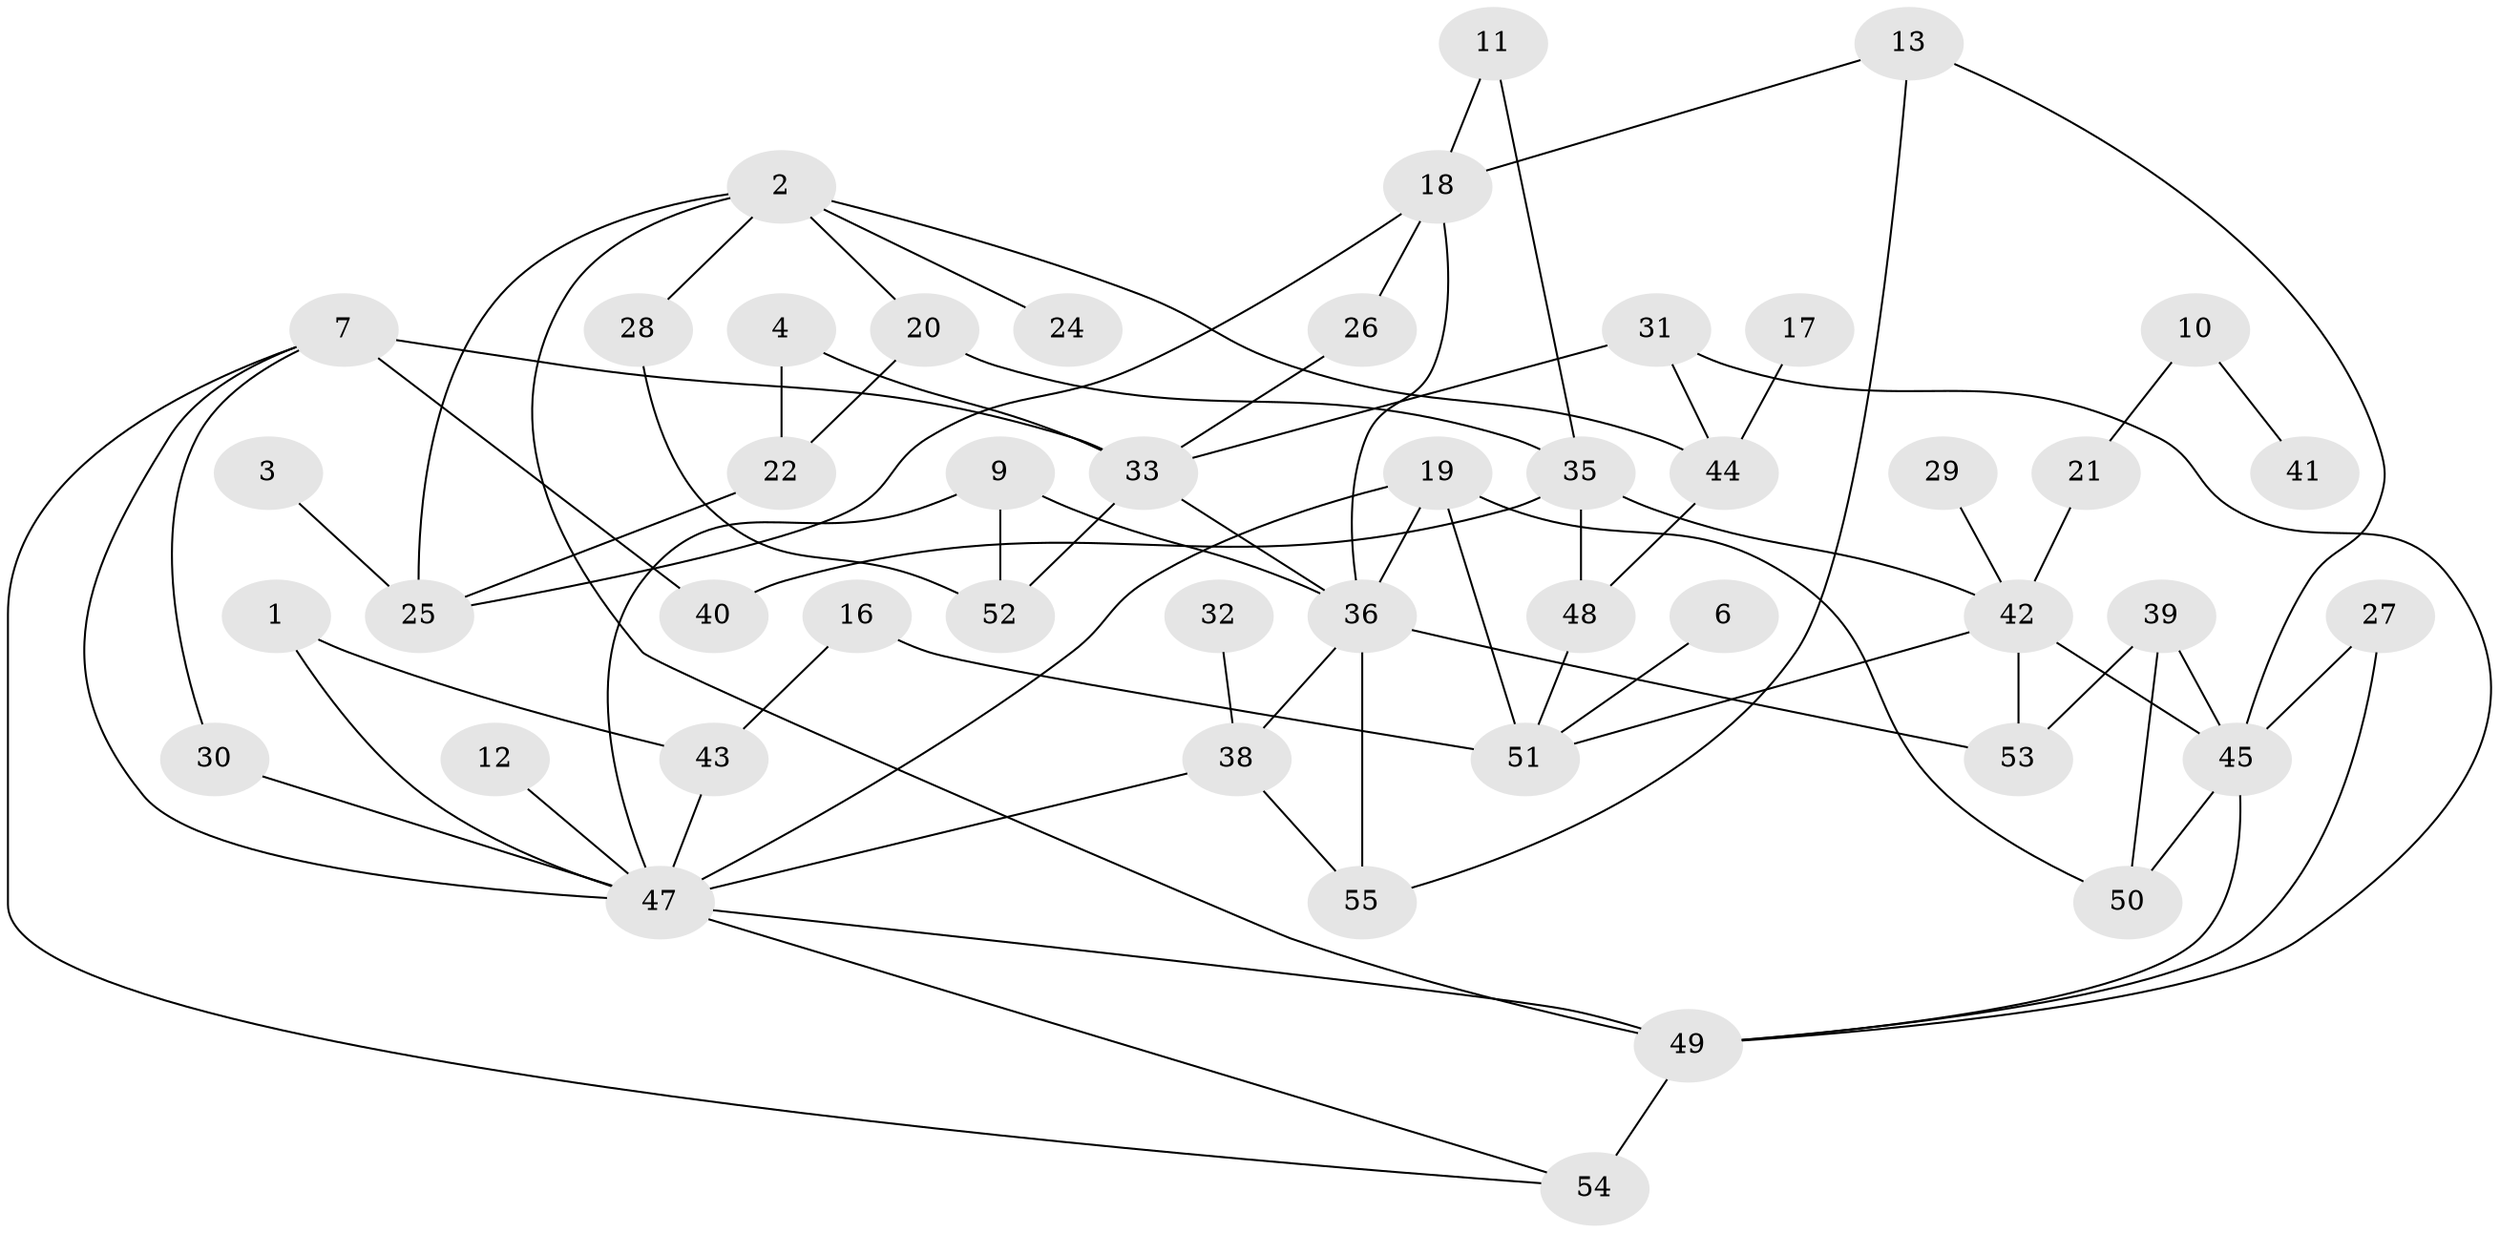 // original degree distribution, {1: 0.1559633027522936, 6: 0.027522935779816515, 4: 0.12844036697247707, 2: 0.3302752293577982, 3: 0.21100917431192662, 5: 0.06422018348623854, 0: 0.07339449541284404, 7: 0.009174311926605505}
// Generated by graph-tools (version 1.1) at 2025/25/03/09/25 03:25:20]
// undirected, 47 vertices, 76 edges
graph export_dot {
graph [start="1"]
  node [color=gray90,style=filled];
  1;
  2;
  3;
  4;
  6;
  7;
  9;
  10;
  11;
  12;
  13;
  16;
  17;
  18;
  19;
  20;
  21;
  22;
  24;
  25;
  26;
  27;
  28;
  29;
  30;
  31;
  32;
  33;
  35;
  36;
  38;
  39;
  40;
  41;
  42;
  43;
  44;
  45;
  47;
  48;
  49;
  50;
  51;
  52;
  53;
  54;
  55;
  1 -- 43 [weight=1.0];
  1 -- 47 [weight=1.0];
  2 -- 20 [weight=1.0];
  2 -- 24 [weight=1.0];
  2 -- 25 [weight=1.0];
  2 -- 28 [weight=1.0];
  2 -- 44 [weight=1.0];
  2 -- 49 [weight=1.0];
  3 -- 25 [weight=1.0];
  4 -- 22 [weight=1.0];
  4 -- 33 [weight=1.0];
  6 -- 51 [weight=1.0];
  7 -- 30 [weight=1.0];
  7 -- 33 [weight=2.0];
  7 -- 40 [weight=2.0];
  7 -- 47 [weight=1.0];
  7 -- 54 [weight=1.0];
  9 -- 36 [weight=1.0];
  9 -- 47 [weight=1.0];
  9 -- 52 [weight=3.0];
  10 -- 21 [weight=1.0];
  10 -- 41 [weight=1.0];
  11 -- 18 [weight=1.0];
  11 -- 35 [weight=1.0];
  12 -- 47 [weight=1.0];
  13 -- 18 [weight=1.0];
  13 -- 45 [weight=1.0];
  13 -- 55 [weight=1.0];
  16 -- 43 [weight=1.0];
  16 -- 51 [weight=1.0];
  17 -- 44 [weight=1.0];
  18 -- 25 [weight=1.0];
  18 -- 26 [weight=1.0];
  18 -- 36 [weight=1.0];
  19 -- 36 [weight=1.0];
  19 -- 47 [weight=1.0];
  19 -- 50 [weight=1.0];
  19 -- 51 [weight=2.0];
  20 -- 22 [weight=1.0];
  20 -- 35 [weight=1.0];
  21 -- 42 [weight=1.0];
  22 -- 25 [weight=1.0];
  26 -- 33 [weight=1.0];
  27 -- 45 [weight=1.0];
  27 -- 49 [weight=1.0];
  28 -- 52 [weight=1.0];
  29 -- 42 [weight=1.0];
  30 -- 47 [weight=1.0];
  31 -- 33 [weight=1.0];
  31 -- 44 [weight=1.0];
  31 -- 49 [weight=1.0];
  32 -- 38 [weight=1.0];
  33 -- 36 [weight=1.0];
  33 -- 52 [weight=1.0];
  35 -- 40 [weight=1.0];
  35 -- 42 [weight=1.0];
  35 -- 48 [weight=1.0];
  36 -- 38 [weight=1.0];
  36 -- 53 [weight=1.0];
  36 -- 55 [weight=1.0];
  38 -- 47 [weight=1.0];
  38 -- 55 [weight=1.0];
  39 -- 45 [weight=1.0];
  39 -- 50 [weight=1.0];
  39 -- 53 [weight=1.0];
  42 -- 45 [weight=1.0];
  42 -- 51 [weight=1.0];
  42 -- 53 [weight=1.0];
  43 -- 47 [weight=1.0];
  44 -- 48 [weight=1.0];
  45 -- 49 [weight=2.0];
  45 -- 50 [weight=1.0];
  47 -- 49 [weight=1.0];
  47 -- 54 [weight=1.0];
  48 -- 51 [weight=1.0];
  49 -- 54 [weight=2.0];
}
